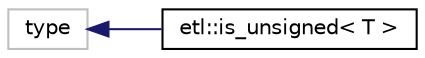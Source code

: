 digraph "Graphical Class Hierarchy"
{
  edge [fontname="Helvetica",fontsize="10",labelfontname="Helvetica",labelfontsize="10"];
  node [fontname="Helvetica",fontsize="10",shape=record];
  rankdir="LR";
  Node2 [label="type",height=0.2,width=0.4,color="grey75", fillcolor="white", style="filled"];
  Node2 -> Node0 [dir="back",color="midnightblue",fontsize="10",style="solid",fontname="Helvetica"];
  Node0 [label="etl::is_unsigned\< T \>",height=0.2,width=0.4,color="black", fillcolor="white", style="filled",URL="$structetl_1_1is__unsigned.html",tooltip="If T is an arithmetic type, provides the member constant value equal to true if T(0) < T(-1): this re..."];
}
